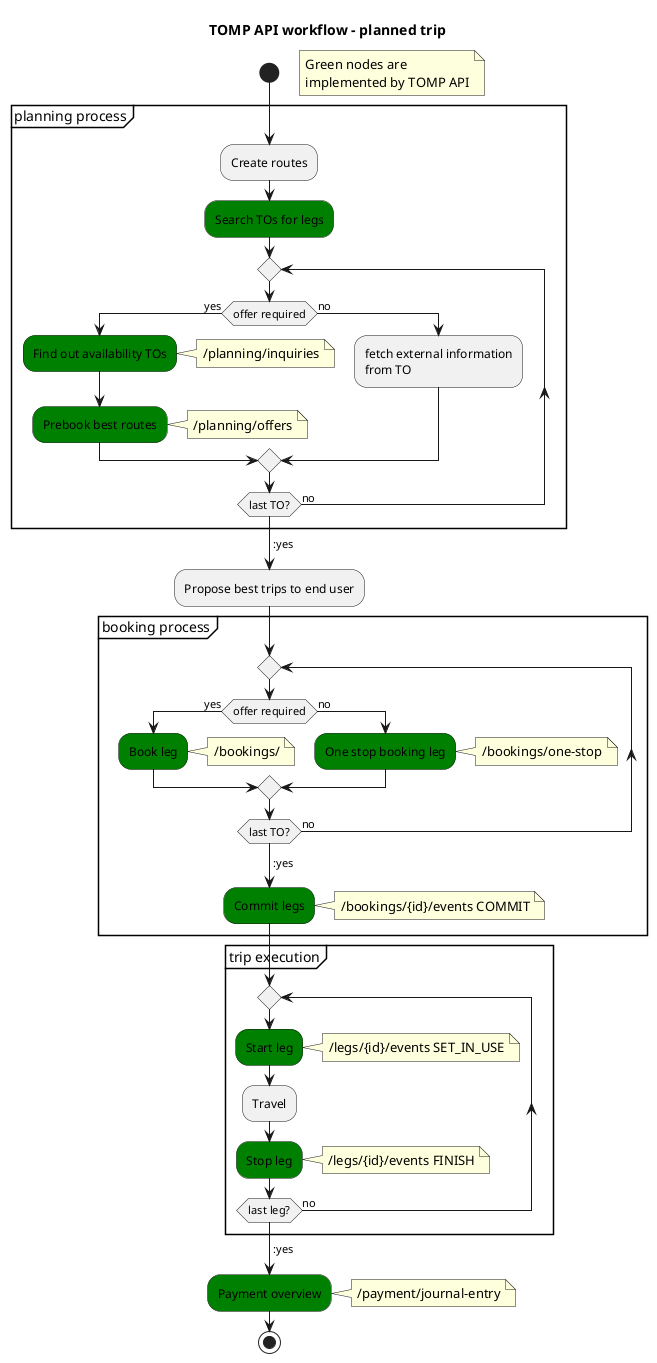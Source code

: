 @startuml planned-trip

title TOMP API workflow - planned trip

start

floating note right: Green nodes are \nimplemented by TOMP API

partition "planning process" {
:Create routes;
#green:Search TOs for legs;
repeat
	if (offer required) then (yes)
		#green:Find out availability TOs;
		note right
		  /planning/inquiries
		end note
		#green:Prebook best routes;
		note right
		  /planning/offers
		end note
	else (no)
		:fetch external information\nfrom TO;
	endif 
repeat while(last TO?) is (no)
->:yes;
}

:Propose best trips to end user;

partition "booking process" {
repeat
	if (offer required) then (yes)
		#green:Book leg;
		note right
		  /bookings/
		end note
	else (no)
		#green:One stop booking leg;
		note right
		  /bookings/one-stop
		end note
	endif
repeat while(last TO?) is (no)
->:yes;
#green:Commit legs;
note right
  /bookings/{id}/events COMMIT
end note
}

partition "trip execution" {
repeat 
#green:Start leg;
note right
  /legs/{id}/events SET_IN_USE
end note
:Travel;
#green:Stop leg;
note right
  /legs/{id}/events FINISH
end note
repeat while (last leg?) is (no)
->:yes;
}

#green:Payment overview;
note right
  /payment/journal-entry
end note

stop

@enduml
